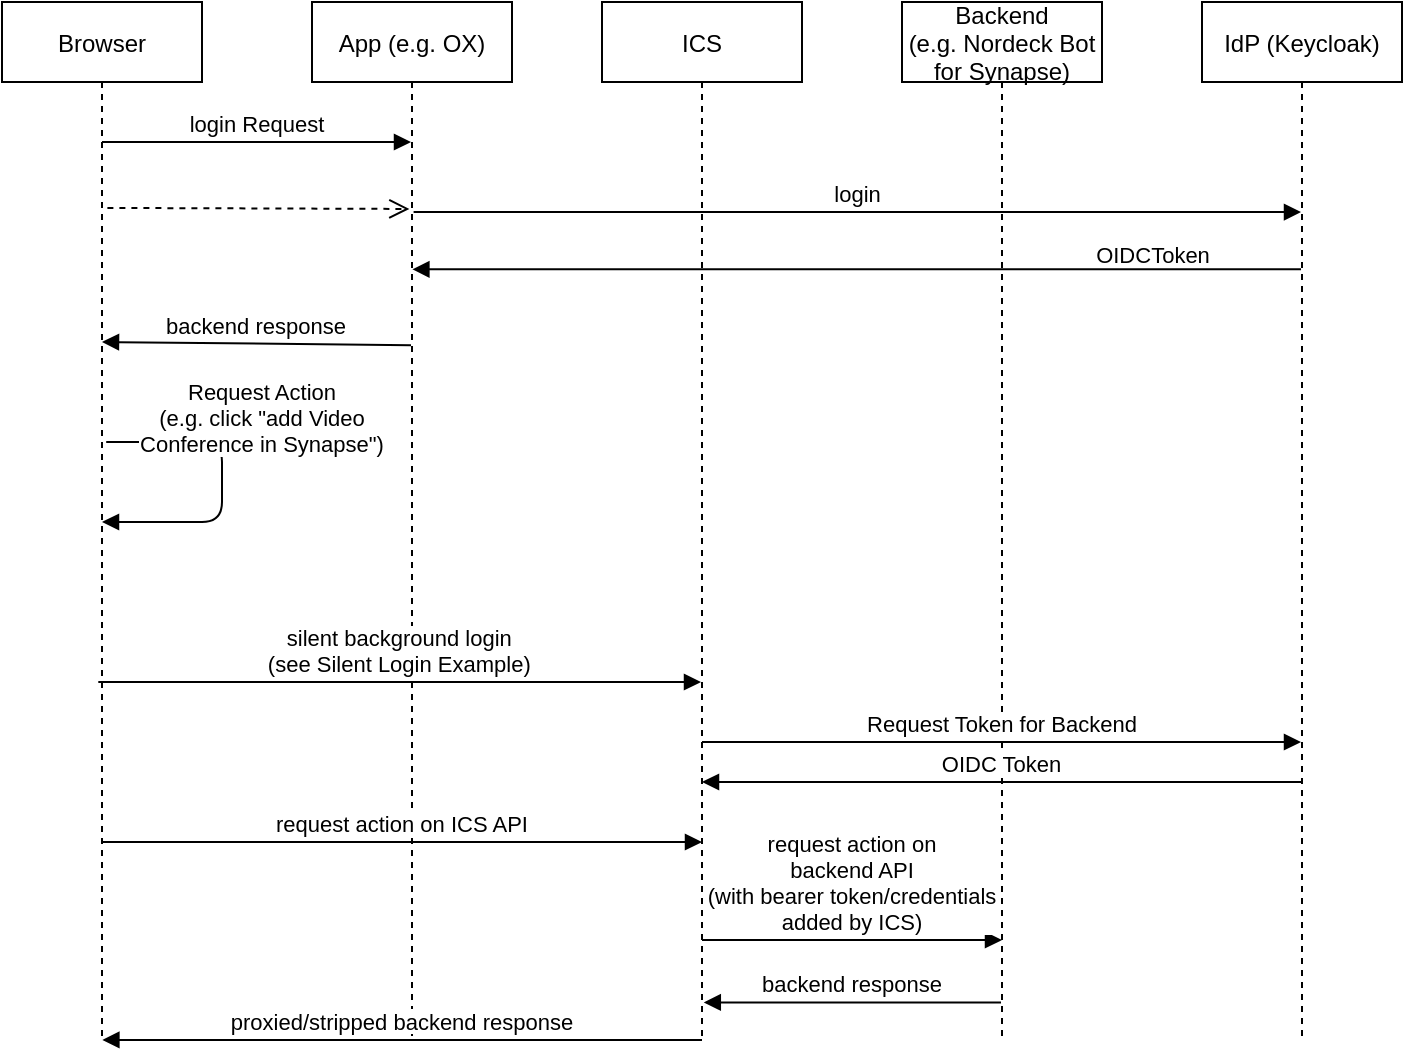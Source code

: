 <mxfile version="20.2.3" type="device"><diagram id="kgpKYQtTHZ0yAKxKKP6v" name="Page-1"><mxGraphModel dx="1422" dy="905" grid="1" gridSize="10" guides="1" tooltips="1" connect="1" arrows="1" fold="1" page="1" pageScale="1" pageWidth="850" pageHeight="1100" math="0" shadow="0"><root><mxCell id="0"/><mxCell id="1" parent="0"/><mxCell id="3nuBFxr9cyL0pnOWT2aG-1" value="App (e.g. OX)" style="shape=umlLifeline;perimeter=lifelinePerimeter;container=1;collapsible=0;recursiveResize=0;rounded=0;shadow=0;strokeWidth=1;" parent="1" vertex="1"><mxGeometry x="245" y="80" width="100" height="520" as="geometry"/></mxCell><mxCell id="ZUL43f3lWLJwQia3sSet-10" value="silent background login&#10;(see Silent Login Example)" style="verticalAlign=bottom;endArrow=block;shadow=0;strokeWidth=1;exitX=0.508;exitY=0.202;exitDx=0;exitDy=0;exitPerimeter=0;" parent="3nuBFxr9cyL0pnOWT2aG-1" target="ZUL43f3lWLJwQia3sSet-11" edge="1"><mxGeometry relative="1" as="geometry"><mxPoint x="-106.85" y="340.0" as="sourcePoint"/><mxPoint x="206.85" y="340.0" as="targetPoint"/></mxGeometry></mxCell><mxCell id="ZUL43f3lWLJwQia3sSet-20" value="backend response" style="verticalAlign=bottom;endArrow=block;shadow=0;strokeWidth=1;exitX=0.495;exitY=0.33;exitDx=0;exitDy=0;exitPerimeter=0;" parent="3nuBFxr9cyL0pnOWT2aG-1" source="3nuBFxr9cyL0pnOWT2aG-1" edge="1"><mxGeometry relative="1" as="geometry"><mxPoint x="45.9" y="171" as="sourcePoint"/><mxPoint x="-105" y="170" as="targetPoint"/></mxGeometry></mxCell><mxCell id="3nuBFxr9cyL0pnOWT2aG-5" value="Backend&#10;(e.g. Nordeck Bot&#10;for Synapse)" style="shape=umlLifeline;perimeter=lifelinePerimeter;container=1;collapsible=0;recursiveResize=0;rounded=0;shadow=0;strokeWidth=1;" parent="1" vertex="1"><mxGeometry x="540" y="80" width="100" height="520" as="geometry"/></mxCell><mxCell id="ZUL43f3lWLJwQia3sSet-15" value="request action on&#10;backend API&#10;(with bearer token/credentials&#10;added by ICS)" style="verticalAlign=bottom;endArrow=block;shadow=0;strokeWidth=1;" parent="3nuBFxr9cyL0pnOWT2aG-5" edge="1"><mxGeometry relative="1" as="geometry"><mxPoint x="-100.0" y="469" as="sourcePoint"/><mxPoint x="50" y="469" as="targetPoint"/></mxGeometry></mxCell><mxCell id="3nuBFxr9cyL0pnOWT2aG-8" value="login Request" style="verticalAlign=bottom;endArrow=block;shadow=0;strokeWidth=1;" parent="1" target="3nuBFxr9cyL0pnOWT2aG-1" edge="1"><mxGeometry relative="1" as="geometry"><mxPoint x="140" y="150.0" as="sourcePoint"/><mxPoint x="300" y="150" as="targetPoint"/></mxGeometry></mxCell><mxCell id="ZUL43f3lWLJwQia3sSet-1" value="Browser" style="shape=umlLifeline;perimeter=lifelinePerimeter;container=1;collapsible=0;recursiveResize=0;rounded=0;shadow=0;strokeWidth=1;" parent="1" vertex="1"><mxGeometry x="90" y="80" width="100" height="520" as="geometry"/></mxCell><mxCell id="ZUL43f3lWLJwQia3sSet-3" value="IdP (Keycloak)" style="shape=umlLifeline;perimeter=lifelinePerimeter;container=1;collapsible=0;recursiveResize=0;rounded=0;shadow=0;strokeWidth=1;" parent="1" vertex="1"><mxGeometry x="690" y="80" width="100" height="520" as="geometry"/></mxCell><mxCell id="ZUL43f3lWLJwQia3sSet-5" value="login" style="verticalAlign=bottom;endArrow=block;shadow=0;strokeWidth=1;exitX=0.508;exitY=0.202;exitDx=0;exitDy=0;exitPerimeter=0;" parent="1" source="3nuBFxr9cyL0pnOWT2aG-1" target="ZUL43f3lWLJwQia3sSet-3" edge="1"><mxGeometry relative="1" as="geometry"><mxPoint x="300" y="170" as="sourcePoint"/><mxPoint x="450" y="170" as="targetPoint"/></mxGeometry></mxCell><mxCell id="ZUL43f3lWLJwQia3sSet-6" value="Request Action&#10;(e.g. click &quot;add Video &#10;Conference in Synapse&quot;)" style="verticalAlign=bottom;endArrow=block;shadow=0;strokeWidth=1;exitX=0.521;exitY=0.423;exitDx=0;exitDy=0;exitPerimeter=0;" parent="1" source="ZUL43f3lWLJwQia3sSet-1" target="ZUL43f3lWLJwQia3sSet-1" edge="1"><mxGeometry x="-0.141" y="20" relative="1" as="geometry"><mxPoint x="140" y="262" as="sourcePoint"/><mxPoint x="200" y="330" as="targetPoint"/><Array as="points"><mxPoint x="200" y="300"/><mxPoint x="200" y="340"/></Array><mxPoint as="offset"/></mxGeometry></mxCell><mxCell id="3nuBFxr9cyL0pnOWT2aG-9" value="OIDCToken" style="verticalAlign=bottom;endArrow=block;shadow=0;strokeWidth=1;entryX=0.502;entryY=0.257;entryDx=0;entryDy=0;entryPerimeter=0;" parent="1" source="ZUL43f3lWLJwQia3sSet-3" target="3nuBFxr9cyL0pnOWT2aG-1" edge="1"><mxGeometry x="-0.668" y="2" relative="1" as="geometry"><mxPoint x="610" y="200" as="sourcePoint"/><mxPoint x="300" y="240" as="targetPoint"/><mxPoint as="offset"/></mxGeometry></mxCell><mxCell id="3nuBFxr9cyL0pnOWT2aG-10" value="" style="verticalAlign=bottom;endArrow=open;dashed=1;endSize=8;exitX=0.527;exitY=0.198;shadow=0;strokeWidth=1;exitDx=0;exitDy=0;exitPerimeter=0;entryX=0.487;entryY=0.199;entryDx=0;entryDy=0;entryPerimeter=0;" parent="1" source="ZUL43f3lWLJwQia3sSet-1" target="3nuBFxr9cyL0pnOWT2aG-1" edge="1"><mxGeometry relative="1" as="geometry"><mxPoint x="295" y="170.0" as="targetPoint"/><mxPoint x="130" y="170.0" as="sourcePoint"/></mxGeometry></mxCell><mxCell id="ZUL43f3lWLJwQia3sSet-11" value="ICS" style="shape=umlLifeline;perimeter=lifelinePerimeter;container=1;collapsible=0;recursiveResize=0;rounded=0;shadow=0;strokeWidth=1;" parent="1" vertex="1"><mxGeometry x="390" y="80" width="100" height="520" as="geometry"/></mxCell><mxCell id="ZUL43f3lWLJwQia3sSet-14" value="OIDC Token" style="verticalAlign=bottom;endArrow=block;shadow=0;strokeWidth=1;" parent="ZUL43f3lWLJwQia3sSet-11" edge="1"><mxGeometry relative="1" as="geometry"><mxPoint x="349.75" y="390" as="sourcePoint"/><mxPoint x="50" y="390" as="targetPoint"/></mxGeometry></mxCell><mxCell id="ZUL43f3lWLJwQia3sSet-13" value="Request Token for Backend" style="verticalAlign=bottom;endArrow=block;shadow=0;strokeWidth=1;exitX=0.508;exitY=0.202;exitDx=0;exitDy=0;exitPerimeter=0;" parent="1" target="ZUL43f3lWLJwQia3sSet-3" edge="1"><mxGeometry relative="1" as="geometry"><mxPoint x="440.0" y="450.0" as="sourcePoint"/><mxPoint x="570" y="450" as="targetPoint"/></mxGeometry></mxCell><mxCell id="ZUL43f3lWLJwQia3sSet-12" value="request action on ICS API" style="verticalAlign=bottom;endArrow=block;shadow=0;strokeWidth=1;" parent="1" edge="1"><mxGeometry relative="1" as="geometry"><mxPoint x="140" y="500" as="sourcePoint"/><mxPoint x="440" y="500" as="targetPoint"/></mxGeometry></mxCell><mxCell id="ZUL43f3lWLJwQia3sSet-17" value="backend response" style="verticalAlign=bottom;endArrow=block;shadow=0;strokeWidth=1;entryX=0.509;entryY=0.962;entryDx=0;entryDy=0;entryPerimeter=0;" parent="1" source="3nuBFxr9cyL0pnOWT2aG-5" target="ZUL43f3lWLJwQia3sSet-11" edge="1"><mxGeometry relative="1" as="geometry"><mxPoint x="570" y="560" as="sourcePoint"/><mxPoint x="440" y="560.0" as="targetPoint"/></mxGeometry></mxCell><mxCell id="ZUL43f3lWLJwQia3sSet-18" value="proxied/stripped backend response" style="verticalAlign=bottom;endArrow=block;shadow=0;strokeWidth=1;entryX=0.502;entryY=0.998;entryDx=0;entryDy=0;entryPerimeter=0;" parent="1" target="ZUL43f3lWLJwQia3sSet-1" edge="1"><mxGeometry relative="1" as="geometry"><mxPoint x="440" y="599" as="sourcePoint"/><mxPoint x="310" y="580" as="targetPoint"/></mxGeometry></mxCell></root></mxGraphModel></diagram></mxfile>
